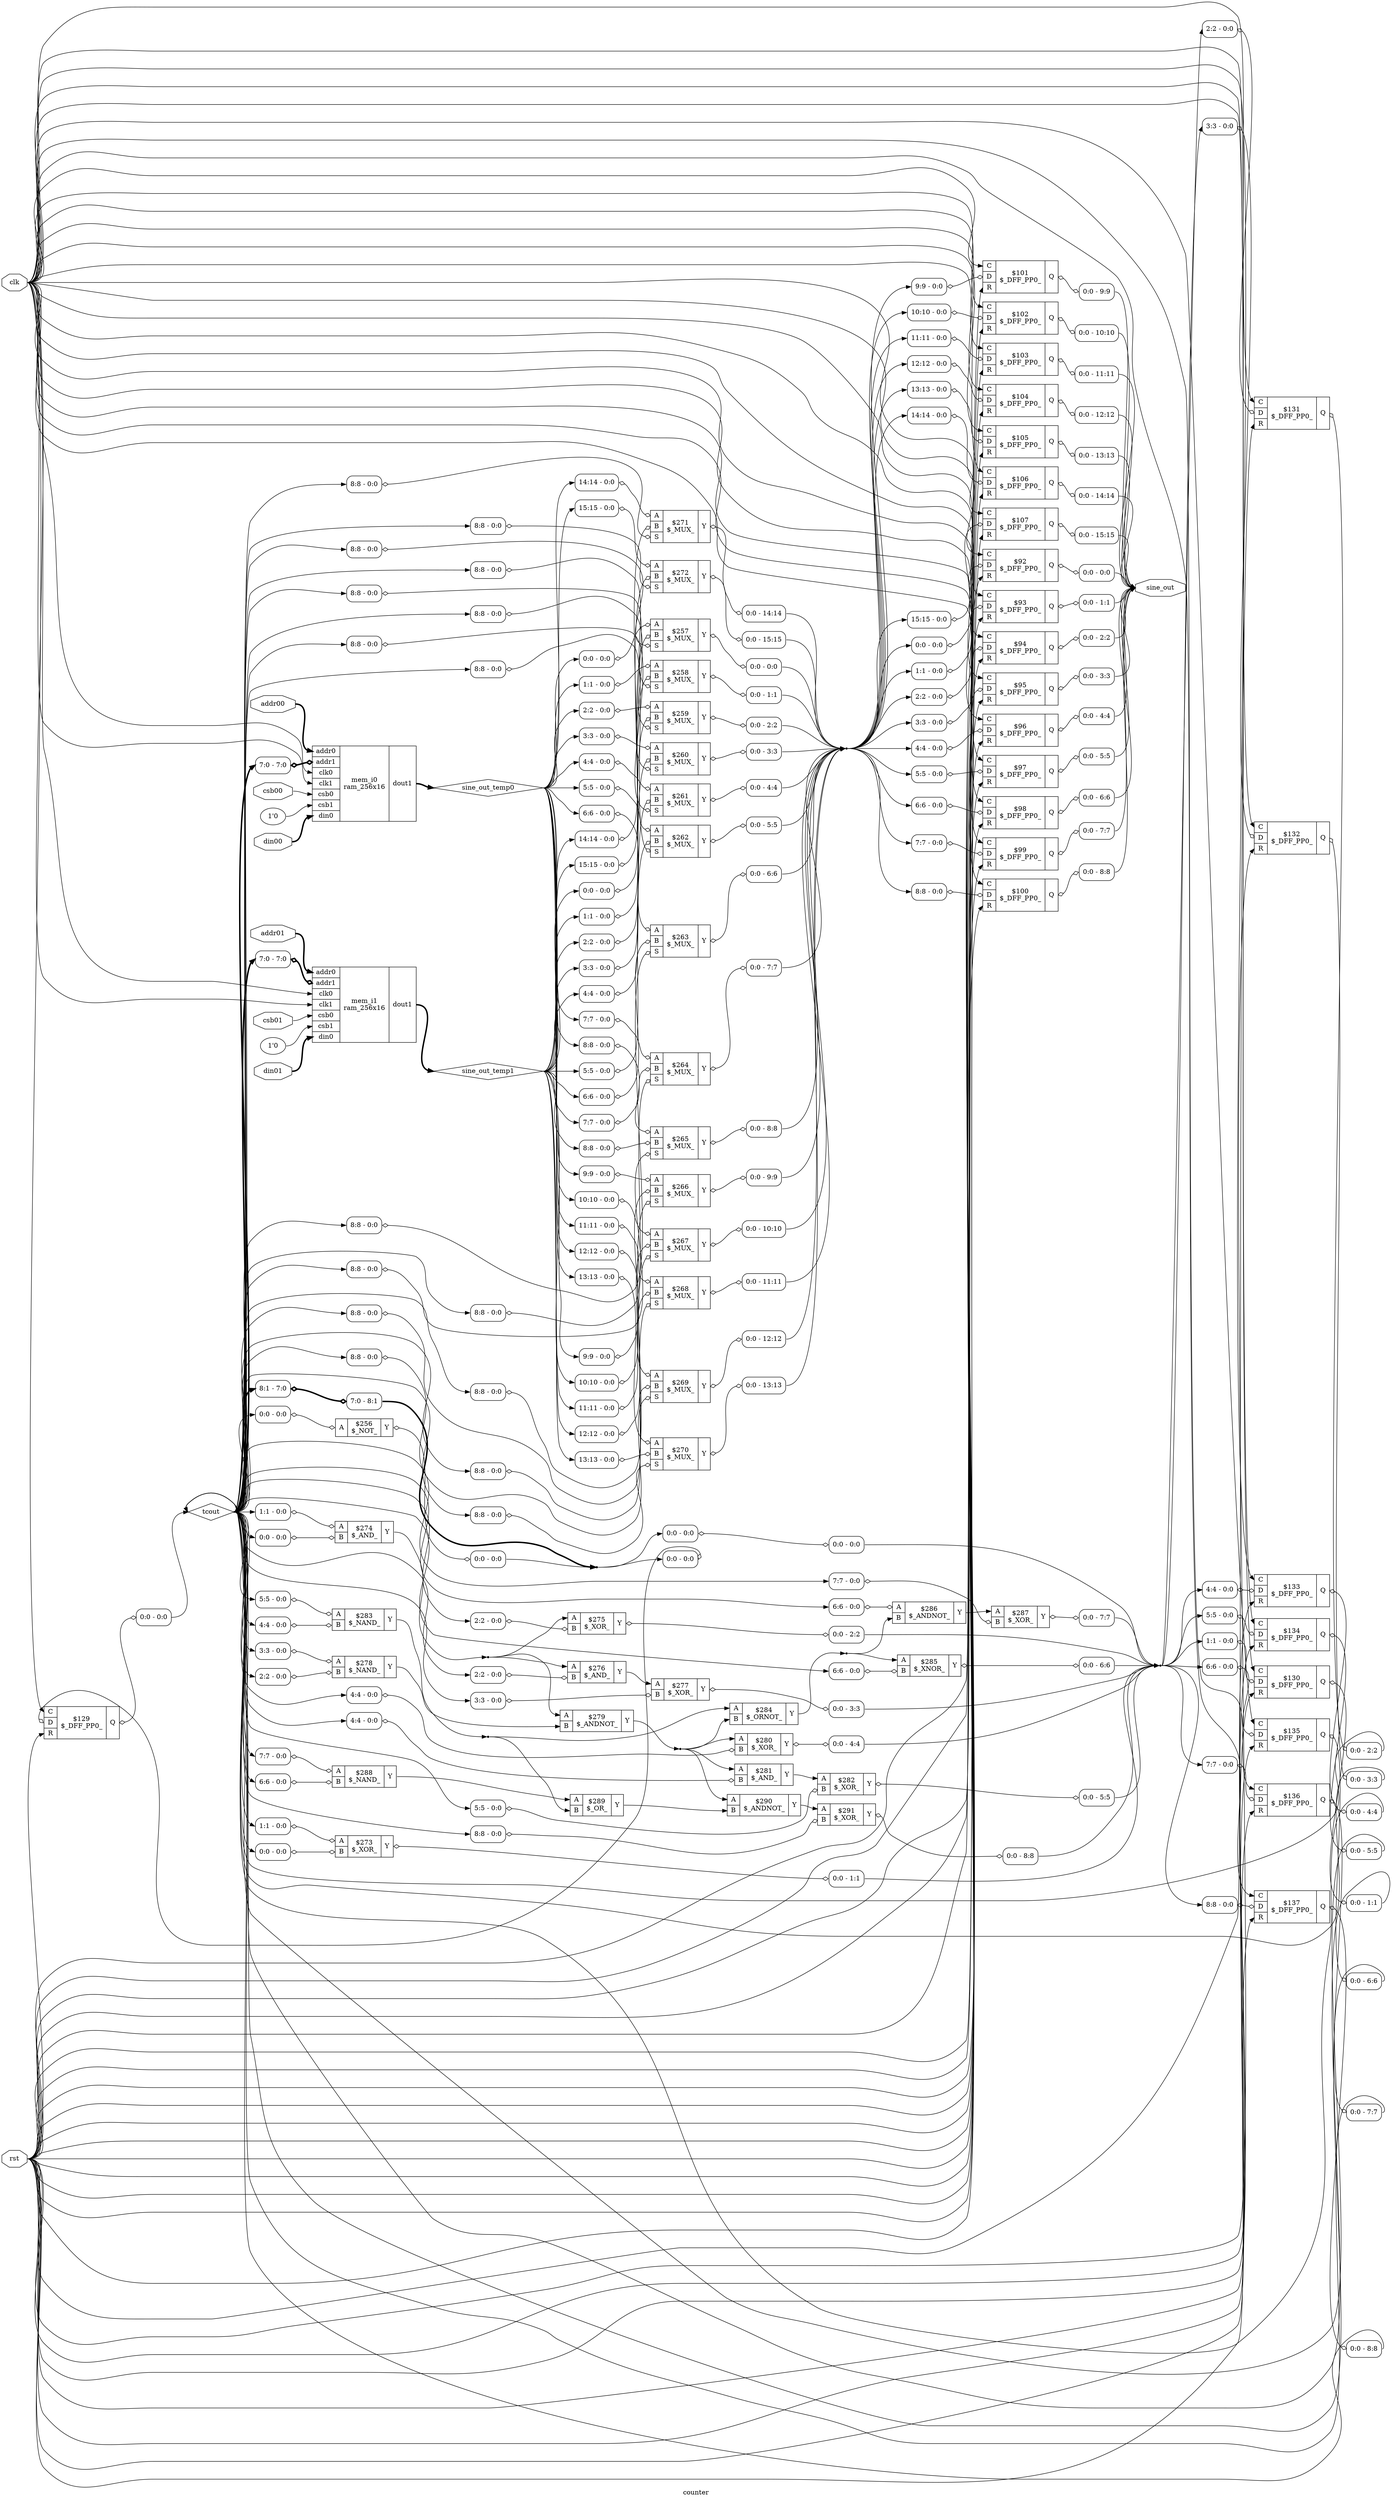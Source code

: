 digraph "counter" {
label="counter";
rankdir="LR";
remincross=true;
n15 [ shape=octagon, label="addr00", color="black", fontcolor="black"];
n16 [ shape=octagon, label="addr01", color="black", fontcolor="black"];
n17 [ shape=octagon, label="clk", color="black", fontcolor="black"];
n18 [ shape=octagon, label="csb00", color="black", fontcolor="black"];
n19 [ shape=octagon, label="csb01", color="black", fontcolor="black"];
n20 [ shape=octagon, label="din00", color="black", fontcolor="black"];
n21 [ shape=octagon, label="din01", color="black", fontcolor="black"];
n22 [ shape=octagon, label="rst", color="black", fontcolor="black"];
n23 [ shape=octagon, label="sine_out", color="black", fontcolor="black"];
n24 [ shape=diamond, label="sine_out_temp0", color="black", fontcolor="black"];
n25 [ shape=diamond, label="sine_out_temp1", color="black", fontcolor="black"];
n26 [ shape=diamond, label="tcout", color="black", fontcolor="black"];
c29 [ shape=record, label="{{<p27> A}|$256\n$_NOT_|{<p28> Y}}",  ];
x0 [ shape=record, style=rounded, label="<s0> 0:0 - 0:0 ", color="black", fontcolor="black" ];
x0:e -> c29:p27:w [arrowhead=odiamond, arrowtail=odiamond, dir=both, color="black", fontcolor="black", label=""];
x1 [ shape=record, style=rounded, label="<s0> 0:0 - 0:0 ", color="black", fontcolor="black" ];
c29:p28:e -> x1:w [arrowhead=odiamond, arrowtail=odiamond, dir=both, color="black", fontcolor="black", label=""];
c32 [ shape=record, label="{{<p27> A|<p30> B|<p31> S}|$257\n$_MUX_|{<p28> Y}}",  ];
x2 [ shape=record, style=rounded, label="<s0> 0:0 - 0:0 ", color="black", fontcolor="black" ];
x2:e -> c32:p27:w [arrowhead=odiamond, arrowtail=odiamond, dir=both, color="black", fontcolor="black", label=""];
x3 [ shape=record, style=rounded, label="<s0> 0:0 - 0:0 ", color="black", fontcolor="black" ];
x3:e -> c32:p30:w [arrowhead=odiamond, arrowtail=odiamond, dir=both, color="black", fontcolor="black", label=""];
x4 [ shape=record, style=rounded, label="<s0> 8:8 - 0:0 ", color="black", fontcolor="black" ];
x4:e -> c32:p31:w [arrowhead=odiamond, arrowtail=odiamond, dir=both, color="black", fontcolor="black", label=""];
x5 [ shape=record, style=rounded, label="<s0> 0:0 - 0:0 ", color="black", fontcolor="black" ];
c32:p28:e -> x5:w [arrowhead=odiamond, arrowtail=odiamond, dir=both, color="black", fontcolor="black", label=""];
c33 [ shape=record, label="{{<p27> A|<p30> B|<p31> S}|$258\n$_MUX_|{<p28> Y}}",  ];
x6 [ shape=record, style=rounded, label="<s0> 1:1 - 0:0 ", color="black", fontcolor="black" ];
x6:e -> c33:p27:w [arrowhead=odiamond, arrowtail=odiamond, dir=both, color="black", fontcolor="black", label=""];
x7 [ shape=record, style=rounded, label="<s0> 1:1 - 0:0 ", color="black", fontcolor="black" ];
x7:e -> c33:p30:w [arrowhead=odiamond, arrowtail=odiamond, dir=both, color="black", fontcolor="black", label=""];
x8 [ shape=record, style=rounded, label="<s0> 8:8 - 0:0 ", color="black", fontcolor="black" ];
x8:e -> c33:p31:w [arrowhead=odiamond, arrowtail=odiamond, dir=both, color="black", fontcolor="black", label=""];
x9 [ shape=record, style=rounded, label="<s0> 0:0 - 1:1 ", color="black", fontcolor="black" ];
c33:p28:e -> x9:w [arrowhead=odiamond, arrowtail=odiamond, dir=both, color="black", fontcolor="black", label=""];
c34 [ shape=record, label="{{<p27> A|<p30> B|<p31> S}|$259\n$_MUX_|{<p28> Y}}",  ];
x10 [ shape=record, style=rounded, label="<s0> 2:2 - 0:0 ", color="black", fontcolor="black" ];
x10:e -> c34:p27:w [arrowhead=odiamond, arrowtail=odiamond, dir=both, color="black", fontcolor="black", label=""];
x11 [ shape=record, style=rounded, label="<s0> 2:2 - 0:0 ", color="black", fontcolor="black" ];
x11:e -> c34:p30:w [arrowhead=odiamond, arrowtail=odiamond, dir=both, color="black", fontcolor="black", label=""];
x12 [ shape=record, style=rounded, label="<s0> 8:8 - 0:0 ", color="black", fontcolor="black" ];
x12:e -> c34:p31:w [arrowhead=odiamond, arrowtail=odiamond, dir=both, color="black", fontcolor="black", label=""];
x13 [ shape=record, style=rounded, label="<s0> 0:0 - 2:2 ", color="black", fontcolor="black" ];
c34:p28:e -> x13:w [arrowhead=odiamond, arrowtail=odiamond, dir=both, color="black", fontcolor="black", label=""];
c35 [ shape=record, label="{{<p27> A|<p30> B|<p31> S}|$260\n$_MUX_|{<p28> Y}}",  ];
x14 [ shape=record, style=rounded, label="<s0> 3:3 - 0:0 ", color="black", fontcolor="black" ];
x14:e -> c35:p27:w [arrowhead=odiamond, arrowtail=odiamond, dir=both, color="black", fontcolor="black", label=""];
x15 [ shape=record, style=rounded, label="<s0> 3:3 - 0:0 ", color="black", fontcolor="black" ];
x15:e -> c35:p30:w [arrowhead=odiamond, arrowtail=odiamond, dir=both, color="black", fontcolor="black", label=""];
x16 [ shape=record, style=rounded, label="<s0> 8:8 - 0:0 ", color="black", fontcolor="black" ];
x16:e -> c35:p31:w [arrowhead=odiamond, arrowtail=odiamond, dir=both, color="black", fontcolor="black", label=""];
x17 [ shape=record, style=rounded, label="<s0> 0:0 - 3:3 ", color="black", fontcolor="black" ];
c35:p28:e -> x17:w [arrowhead=odiamond, arrowtail=odiamond, dir=both, color="black", fontcolor="black", label=""];
c36 [ shape=record, label="{{<p27> A|<p30> B|<p31> S}|$261\n$_MUX_|{<p28> Y}}",  ];
x18 [ shape=record, style=rounded, label="<s0> 4:4 - 0:0 ", color="black", fontcolor="black" ];
x18:e -> c36:p27:w [arrowhead=odiamond, arrowtail=odiamond, dir=both, color="black", fontcolor="black", label=""];
x19 [ shape=record, style=rounded, label="<s0> 4:4 - 0:0 ", color="black", fontcolor="black" ];
x19:e -> c36:p30:w [arrowhead=odiamond, arrowtail=odiamond, dir=both, color="black", fontcolor="black", label=""];
x20 [ shape=record, style=rounded, label="<s0> 8:8 - 0:0 ", color="black", fontcolor="black" ];
x20:e -> c36:p31:w [arrowhead=odiamond, arrowtail=odiamond, dir=both, color="black", fontcolor="black", label=""];
x21 [ shape=record, style=rounded, label="<s0> 0:0 - 4:4 ", color="black", fontcolor="black" ];
c36:p28:e -> x21:w [arrowhead=odiamond, arrowtail=odiamond, dir=both, color="black", fontcolor="black", label=""];
c37 [ shape=record, label="{{<p27> A|<p30> B|<p31> S}|$262\n$_MUX_|{<p28> Y}}",  ];
x22 [ shape=record, style=rounded, label="<s0> 5:5 - 0:0 ", color="black", fontcolor="black" ];
x22:e -> c37:p27:w [arrowhead=odiamond, arrowtail=odiamond, dir=both, color="black", fontcolor="black", label=""];
x23 [ shape=record, style=rounded, label="<s0> 5:5 - 0:0 ", color="black", fontcolor="black" ];
x23:e -> c37:p30:w [arrowhead=odiamond, arrowtail=odiamond, dir=both, color="black", fontcolor="black", label=""];
x24 [ shape=record, style=rounded, label="<s0> 8:8 - 0:0 ", color="black", fontcolor="black" ];
x24:e -> c37:p31:w [arrowhead=odiamond, arrowtail=odiamond, dir=both, color="black", fontcolor="black", label=""];
x25 [ shape=record, style=rounded, label="<s0> 0:0 - 5:5 ", color="black", fontcolor="black" ];
c37:p28:e -> x25:w [arrowhead=odiamond, arrowtail=odiamond, dir=both, color="black", fontcolor="black", label=""];
c38 [ shape=record, label="{{<p27> A|<p30> B|<p31> S}|$263\n$_MUX_|{<p28> Y}}",  ];
x26 [ shape=record, style=rounded, label="<s0> 6:6 - 0:0 ", color="black", fontcolor="black" ];
x26:e -> c38:p27:w [arrowhead=odiamond, arrowtail=odiamond, dir=both, color="black", fontcolor="black", label=""];
x27 [ shape=record, style=rounded, label="<s0> 6:6 - 0:0 ", color="black", fontcolor="black" ];
x27:e -> c38:p30:w [arrowhead=odiamond, arrowtail=odiamond, dir=both, color="black", fontcolor="black", label=""];
x28 [ shape=record, style=rounded, label="<s0> 8:8 - 0:0 ", color="black", fontcolor="black" ];
x28:e -> c38:p31:w [arrowhead=odiamond, arrowtail=odiamond, dir=both, color="black", fontcolor="black", label=""];
x29 [ shape=record, style=rounded, label="<s0> 0:0 - 6:6 ", color="black", fontcolor="black" ];
c38:p28:e -> x29:w [arrowhead=odiamond, arrowtail=odiamond, dir=both, color="black", fontcolor="black", label=""];
c39 [ shape=record, label="{{<p27> A|<p30> B|<p31> S}|$264\n$_MUX_|{<p28> Y}}",  ];
x30 [ shape=record, style=rounded, label="<s0> 7:7 - 0:0 ", color="black", fontcolor="black" ];
x30:e -> c39:p27:w [arrowhead=odiamond, arrowtail=odiamond, dir=both, color="black", fontcolor="black", label=""];
x31 [ shape=record, style=rounded, label="<s0> 7:7 - 0:0 ", color="black", fontcolor="black" ];
x31:e -> c39:p30:w [arrowhead=odiamond, arrowtail=odiamond, dir=both, color="black", fontcolor="black", label=""];
x32 [ shape=record, style=rounded, label="<s0> 8:8 - 0:0 ", color="black", fontcolor="black" ];
x32:e -> c39:p31:w [arrowhead=odiamond, arrowtail=odiamond, dir=both, color="black", fontcolor="black", label=""];
x33 [ shape=record, style=rounded, label="<s0> 0:0 - 7:7 ", color="black", fontcolor="black" ];
c39:p28:e -> x33:w [arrowhead=odiamond, arrowtail=odiamond, dir=both, color="black", fontcolor="black", label=""];
c40 [ shape=record, label="{{<p27> A|<p30> B|<p31> S}|$265\n$_MUX_|{<p28> Y}}",  ];
x34 [ shape=record, style=rounded, label="<s0> 8:8 - 0:0 ", color="black", fontcolor="black" ];
x34:e -> c40:p27:w [arrowhead=odiamond, arrowtail=odiamond, dir=both, color="black", fontcolor="black", label=""];
x35 [ shape=record, style=rounded, label="<s0> 8:8 - 0:0 ", color="black", fontcolor="black" ];
x35:e -> c40:p30:w [arrowhead=odiamond, arrowtail=odiamond, dir=both, color="black", fontcolor="black", label=""];
x36 [ shape=record, style=rounded, label="<s0> 8:8 - 0:0 ", color="black", fontcolor="black" ];
x36:e -> c40:p31:w [arrowhead=odiamond, arrowtail=odiamond, dir=both, color="black", fontcolor="black", label=""];
x37 [ shape=record, style=rounded, label="<s0> 0:0 - 8:8 ", color="black", fontcolor="black" ];
c40:p28:e -> x37:w [arrowhead=odiamond, arrowtail=odiamond, dir=both, color="black", fontcolor="black", label=""];
c41 [ shape=record, label="{{<p27> A|<p30> B|<p31> S}|$266\n$_MUX_|{<p28> Y}}",  ];
x38 [ shape=record, style=rounded, label="<s0> 9:9 - 0:0 ", color="black", fontcolor="black" ];
x38:e -> c41:p27:w [arrowhead=odiamond, arrowtail=odiamond, dir=both, color="black", fontcolor="black", label=""];
x39 [ shape=record, style=rounded, label="<s0> 9:9 - 0:0 ", color="black", fontcolor="black" ];
x39:e -> c41:p30:w [arrowhead=odiamond, arrowtail=odiamond, dir=both, color="black", fontcolor="black", label=""];
x40 [ shape=record, style=rounded, label="<s0> 8:8 - 0:0 ", color="black", fontcolor="black" ];
x40:e -> c41:p31:w [arrowhead=odiamond, arrowtail=odiamond, dir=both, color="black", fontcolor="black", label=""];
x41 [ shape=record, style=rounded, label="<s0> 0:0 - 9:9 ", color="black", fontcolor="black" ];
c41:p28:e -> x41:w [arrowhead=odiamond, arrowtail=odiamond, dir=both, color="black", fontcolor="black", label=""];
c42 [ shape=record, label="{{<p27> A|<p30> B|<p31> S}|$267\n$_MUX_|{<p28> Y}}",  ];
x42 [ shape=record, style=rounded, label="<s0> 10:10 - 0:0 ", color="black", fontcolor="black" ];
x42:e -> c42:p27:w [arrowhead=odiamond, arrowtail=odiamond, dir=both, color="black", fontcolor="black", label=""];
x43 [ shape=record, style=rounded, label="<s0> 10:10 - 0:0 ", color="black", fontcolor="black" ];
x43:e -> c42:p30:w [arrowhead=odiamond, arrowtail=odiamond, dir=both, color="black", fontcolor="black", label=""];
x44 [ shape=record, style=rounded, label="<s0> 8:8 - 0:0 ", color="black", fontcolor="black" ];
x44:e -> c42:p31:w [arrowhead=odiamond, arrowtail=odiamond, dir=both, color="black", fontcolor="black", label=""];
x45 [ shape=record, style=rounded, label="<s0> 0:0 - 10:10 ", color="black", fontcolor="black" ];
c42:p28:e -> x45:w [arrowhead=odiamond, arrowtail=odiamond, dir=both, color="black", fontcolor="black", label=""];
c43 [ shape=record, label="{{<p27> A|<p30> B|<p31> S}|$268\n$_MUX_|{<p28> Y}}",  ];
x46 [ shape=record, style=rounded, label="<s0> 11:11 - 0:0 ", color="black", fontcolor="black" ];
x46:e -> c43:p27:w [arrowhead=odiamond, arrowtail=odiamond, dir=both, color="black", fontcolor="black", label=""];
x47 [ shape=record, style=rounded, label="<s0> 11:11 - 0:0 ", color="black", fontcolor="black" ];
x47:e -> c43:p30:w [arrowhead=odiamond, arrowtail=odiamond, dir=both, color="black", fontcolor="black", label=""];
x48 [ shape=record, style=rounded, label="<s0> 8:8 - 0:0 ", color="black", fontcolor="black" ];
x48:e -> c43:p31:w [arrowhead=odiamond, arrowtail=odiamond, dir=both, color="black", fontcolor="black", label=""];
x49 [ shape=record, style=rounded, label="<s0> 0:0 - 11:11 ", color="black", fontcolor="black" ];
c43:p28:e -> x49:w [arrowhead=odiamond, arrowtail=odiamond, dir=both, color="black", fontcolor="black", label=""];
c44 [ shape=record, label="{{<p27> A|<p30> B|<p31> S}|$269\n$_MUX_|{<p28> Y}}",  ];
x50 [ shape=record, style=rounded, label="<s0> 12:12 - 0:0 ", color="black", fontcolor="black" ];
x50:e -> c44:p27:w [arrowhead=odiamond, arrowtail=odiamond, dir=both, color="black", fontcolor="black", label=""];
x51 [ shape=record, style=rounded, label="<s0> 12:12 - 0:0 ", color="black", fontcolor="black" ];
x51:e -> c44:p30:w [arrowhead=odiamond, arrowtail=odiamond, dir=both, color="black", fontcolor="black", label=""];
x52 [ shape=record, style=rounded, label="<s0> 8:8 - 0:0 ", color="black", fontcolor="black" ];
x52:e -> c44:p31:w [arrowhead=odiamond, arrowtail=odiamond, dir=both, color="black", fontcolor="black", label=""];
x53 [ shape=record, style=rounded, label="<s0> 0:0 - 12:12 ", color="black", fontcolor="black" ];
c44:p28:e -> x53:w [arrowhead=odiamond, arrowtail=odiamond, dir=both, color="black", fontcolor="black", label=""];
c45 [ shape=record, label="{{<p27> A|<p30> B|<p31> S}|$270\n$_MUX_|{<p28> Y}}",  ];
x54 [ shape=record, style=rounded, label="<s0> 13:13 - 0:0 ", color="black", fontcolor="black" ];
x54:e -> c45:p27:w [arrowhead=odiamond, arrowtail=odiamond, dir=both, color="black", fontcolor="black", label=""];
x55 [ shape=record, style=rounded, label="<s0> 13:13 - 0:0 ", color="black", fontcolor="black" ];
x55:e -> c45:p30:w [arrowhead=odiamond, arrowtail=odiamond, dir=both, color="black", fontcolor="black", label=""];
x56 [ shape=record, style=rounded, label="<s0> 8:8 - 0:0 ", color="black", fontcolor="black" ];
x56:e -> c45:p31:w [arrowhead=odiamond, arrowtail=odiamond, dir=both, color="black", fontcolor="black", label=""];
x57 [ shape=record, style=rounded, label="<s0> 0:0 - 13:13 ", color="black", fontcolor="black" ];
c45:p28:e -> x57:w [arrowhead=odiamond, arrowtail=odiamond, dir=both, color="black", fontcolor="black", label=""];
c46 [ shape=record, label="{{<p27> A|<p30> B|<p31> S}|$271\n$_MUX_|{<p28> Y}}",  ];
x58 [ shape=record, style=rounded, label="<s0> 14:14 - 0:0 ", color="black", fontcolor="black" ];
x58:e -> c46:p27:w [arrowhead=odiamond, arrowtail=odiamond, dir=both, color="black", fontcolor="black", label=""];
x59 [ shape=record, style=rounded, label="<s0> 14:14 - 0:0 ", color="black", fontcolor="black" ];
x59:e -> c46:p30:w [arrowhead=odiamond, arrowtail=odiamond, dir=both, color="black", fontcolor="black", label=""];
x60 [ shape=record, style=rounded, label="<s0> 8:8 - 0:0 ", color="black", fontcolor="black" ];
x60:e -> c46:p31:w [arrowhead=odiamond, arrowtail=odiamond, dir=both, color="black", fontcolor="black", label=""];
x61 [ shape=record, style=rounded, label="<s0> 0:0 - 14:14 ", color="black", fontcolor="black" ];
c46:p28:e -> x61:w [arrowhead=odiamond, arrowtail=odiamond, dir=both, color="black", fontcolor="black", label=""];
c47 [ shape=record, label="{{<p27> A|<p30> B|<p31> S}|$272\n$_MUX_|{<p28> Y}}",  ];
x62 [ shape=record, style=rounded, label="<s0> 15:15 - 0:0 ", color="black", fontcolor="black" ];
x62:e -> c47:p27:w [arrowhead=odiamond, arrowtail=odiamond, dir=both, color="black", fontcolor="black", label=""];
x63 [ shape=record, style=rounded, label="<s0> 15:15 - 0:0 ", color="black", fontcolor="black" ];
x63:e -> c47:p30:w [arrowhead=odiamond, arrowtail=odiamond, dir=both, color="black", fontcolor="black", label=""];
x64 [ shape=record, style=rounded, label="<s0> 8:8 - 0:0 ", color="black", fontcolor="black" ];
x64:e -> c47:p31:w [arrowhead=odiamond, arrowtail=odiamond, dir=both, color="black", fontcolor="black", label=""];
x65 [ shape=record, style=rounded, label="<s0> 0:0 - 15:15 ", color="black", fontcolor="black" ];
c47:p28:e -> x65:w [arrowhead=odiamond, arrowtail=odiamond, dir=both, color="black", fontcolor="black", label=""];
c48 [ shape=record, label="{{<p27> A|<p30> B}|$273\n$_XOR_|{<p28> Y}}",  ];
x66 [ shape=record, style=rounded, label="<s0> 1:1 - 0:0 ", color="black", fontcolor="black" ];
x66:e -> c48:p27:w [arrowhead=odiamond, arrowtail=odiamond, dir=both, color="black", fontcolor="black", label=""];
x67 [ shape=record, style=rounded, label="<s0> 0:0 - 0:0 ", color="black", fontcolor="black" ];
x67:e -> c48:p30:w [arrowhead=odiamond, arrowtail=odiamond, dir=both, color="black", fontcolor="black", label=""];
x68 [ shape=record, style=rounded, label="<s0> 0:0 - 1:1 ", color="black", fontcolor="black" ];
c48:p28:e -> x68:w [arrowhead=odiamond, arrowtail=odiamond, dir=both, color="black", fontcolor="black", label=""];
c49 [ shape=record, label="{{<p27> A|<p30> B}|$274\n$_AND_|{<p28> Y}}",  ];
x69 [ shape=record, style=rounded, label="<s0> 1:1 - 0:0 ", color="black", fontcolor="black" ];
x69:e -> c49:p27:w [arrowhead=odiamond, arrowtail=odiamond, dir=both, color="black", fontcolor="black", label=""];
x70 [ shape=record, style=rounded, label="<s0> 0:0 - 0:0 ", color="black", fontcolor="black" ];
x70:e -> c49:p30:w [arrowhead=odiamond, arrowtail=odiamond, dir=both, color="black", fontcolor="black", label=""];
c50 [ shape=record, label="{{<p27> A|<p30> B}|$275\n$_XOR_|{<p28> Y}}",  ];
x71 [ shape=record, style=rounded, label="<s0> 2:2 - 0:0 ", color="black", fontcolor="black" ];
x71:e -> c50:p30:w [arrowhead=odiamond, arrowtail=odiamond, dir=both, color="black", fontcolor="black", label=""];
x72 [ shape=record, style=rounded, label="<s0> 0:0 - 2:2 ", color="black", fontcolor="black" ];
c50:p28:e -> x72:w [arrowhead=odiamond, arrowtail=odiamond, dir=both, color="black", fontcolor="black", label=""];
c51 [ shape=record, label="{{<p27> A|<p30> B}|$276\n$_AND_|{<p28> Y}}",  ];
x73 [ shape=record, style=rounded, label="<s0> 2:2 - 0:0 ", color="black", fontcolor="black" ];
x73:e -> c51:p30:w [arrowhead=odiamond, arrowtail=odiamond, dir=both, color="black", fontcolor="black", label=""];
c52 [ shape=record, label="{{<p27> A|<p30> B}|$277\n$_XOR_|{<p28> Y}}",  ];
x74 [ shape=record, style=rounded, label="<s0> 3:3 - 0:0 ", color="black", fontcolor="black" ];
x74:e -> c52:p30:w [arrowhead=odiamond, arrowtail=odiamond, dir=both, color="black", fontcolor="black", label=""];
x75 [ shape=record, style=rounded, label="<s0> 0:0 - 3:3 ", color="black", fontcolor="black" ];
c52:p28:e -> x75:w [arrowhead=odiamond, arrowtail=odiamond, dir=both, color="black", fontcolor="black", label=""];
c53 [ shape=record, label="{{<p27> A|<p30> B}|$278\n$_NAND_|{<p28> Y}}",  ];
x76 [ shape=record, style=rounded, label="<s0> 3:3 - 0:0 ", color="black", fontcolor="black" ];
x76:e -> c53:p27:w [arrowhead=odiamond, arrowtail=odiamond, dir=both, color="black", fontcolor="black", label=""];
x77 [ shape=record, style=rounded, label="<s0> 2:2 - 0:0 ", color="black", fontcolor="black" ];
x77:e -> c53:p30:w [arrowhead=odiamond, arrowtail=odiamond, dir=both, color="black", fontcolor="black", label=""];
c54 [ shape=record, label="{{<p27> A|<p30> B}|$279\n$_ANDNOT_|{<p28> Y}}",  ];
c55 [ shape=record, label="{{<p27> A|<p30> B}|$280\n$_XOR_|{<p28> Y}}",  ];
x78 [ shape=record, style=rounded, label="<s0> 4:4 - 0:0 ", color="black", fontcolor="black" ];
x78:e -> c55:p30:w [arrowhead=odiamond, arrowtail=odiamond, dir=both, color="black", fontcolor="black", label=""];
x79 [ shape=record, style=rounded, label="<s0> 0:0 - 4:4 ", color="black", fontcolor="black" ];
c55:p28:e -> x79:w [arrowhead=odiamond, arrowtail=odiamond, dir=both, color="black", fontcolor="black", label=""];
c56 [ shape=record, label="{{<p27> A|<p30> B}|$281\n$_AND_|{<p28> Y}}",  ];
x80 [ shape=record, style=rounded, label="<s0> 4:4 - 0:0 ", color="black", fontcolor="black" ];
x80:e -> c56:p30:w [arrowhead=odiamond, arrowtail=odiamond, dir=both, color="black", fontcolor="black", label=""];
c57 [ shape=record, label="{{<p27> A|<p30> B}|$282\n$_XOR_|{<p28> Y}}",  ];
x81 [ shape=record, style=rounded, label="<s0> 5:5 - 0:0 ", color="black", fontcolor="black" ];
x81:e -> c57:p30:w [arrowhead=odiamond, arrowtail=odiamond, dir=both, color="black", fontcolor="black", label=""];
x82 [ shape=record, style=rounded, label="<s0> 0:0 - 5:5 ", color="black", fontcolor="black" ];
c57:p28:e -> x82:w [arrowhead=odiamond, arrowtail=odiamond, dir=both, color="black", fontcolor="black", label=""];
c58 [ shape=record, label="{{<p27> A|<p30> B}|$283\n$_NAND_|{<p28> Y}}",  ];
x83 [ shape=record, style=rounded, label="<s0> 5:5 - 0:0 ", color="black", fontcolor="black" ];
x83:e -> c58:p27:w [arrowhead=odiamond, arrowtail=odiamond, dir=both, color="black", fontcolor="black", label=""];
x84 [ shape=record, style=rounded, label="<s0> 4:4 - 0:0 ", color="black", fontcolor="black" ];
x84:e -> c58:p30:w [arrowhead=odiamond, arrowtail=odiamond, dir=both, color="black", fontcolor="black", label=""];
c59 [ shape=record, label="{{<p27> A|<p30> B}|$284\n$_ORNOT_|{<p28> Y}}",  ];
c60 [ shape=record, label="{{<p27> A|<p30> B}|$285\n$_XNOR_|{<p28> Y}}",  ];
x85 [ shape=record, style=rounded, label="<s0> 6:6 - 0:0 ", color="black", fontcolor="black" ];
x85:e -> c60:p30:w [arrowhead=odiamond, arrowtail=odiamond, dir=both, color="black", fontcolor="black", label=""];
x86 [ shape=record, style=rounded, label="<s0> 0:0 - 6:6 ", color="black", fontcolor="black" ];
c60:p28:e -> x86:w [arrowhead=odiamond, arrowtail=odiamond, dir=both, color="black", fontcolor="black", label=""];
c61 [ shape=record, label="{{<p27> A|<p30> B}|$286\n$_ANDNOT_|{<p28> Y}}",  ];
x87 [ shape=record, style=rounded, label="<s0> 6:6 - 0:0 ", color="black", fontcolor="black" ];
x87:e -> c61:p27:w [arrowhead=odiamond, arrowtail=odiamond, dir=both, color="black", fontcolor="black", label=""];
c62 [ shape=record, label="{{<p27> A|<p30> B}|$287\n$_XOR_|{<p28> Y}}",  ];
x88 [ shape=record, style=rounded, label="<s0> 7:7 - 0:0 ", color="black", fontcolor="black" ];
x88:e -> c62:p30:w [arrowhead=odiamond, arrowtail=odiamond, dir=both, color="black", fontcolor="black", label=""];
x89 [ shape=record, style=rounded, label="<s0> 0:0 - 7:7 ", color="black", fontcolor="black" ];
c62:p28:e -> x89:w [arrowhead=odiamond, arrowtail=odiamond, dir=both, color="black", fontcolor="black", label=""];
c63 [ shape=record, label="{{<p27> A|<p30> B}|$288\n$_NAND_|{<p28> Y}}",  ];
x90 [ shape=record, style=rounded, label="<s0> 7:7 - 0:0 ", color="black", fontcolor="black" ];
x90:e -> c63:p27:w [arrowhead=odiamond, arrowtail=odiamond, dir=both, color="black", fontcolor="black", label=""];
x91 [ shape=record, style=rounded, label="<s0> 6:6 - 0:0 ", color="black", fontcolor="black" ];
x91:e -> c63:p30:w [arrowhead=odiamond, arrowtail=odiamond, dir=both, color="black", fontcolor="black", label=""];
c64 [ shape=record, label="{{<p27> A|<p30> B}|$289\n$_OR_|{<p28> Y}}",  ];
c65 [ shape=record, label="{{<p27> A|<p30> B}|$290\n$_ANDNOT_|{<p28> Y}}",  ];
c66 [ shape=record, label="{{<p27> A|<p30> B}|$291\n$_XOR_|{<p28> Y}}",  ];
x92 [ shape=record, style=rounded, label="<s0> 8:8 - 0:0 ", color="black", fontcolor="black" ];
x92:e -> c66:p30:w [arrowhead=odiamond, arrowtail=odiamond, dir=both, color="black", fontcolor="black", label=""];
x93 [ shape=record, style=rounded, label="<s0> 0:0 - 8:8 ", color="black", fontcolor="black" ];
c66:p28:e -> x93:w [arrowhead=odiamond, arrowtail=odiamond, dir=both, color="black", fontcolor="black", label=""];
c71 [ shape=record, label="{{<p67> C|<p68> D|<p69> R}|$100\n$_DFF_PP0_|{<p70> Q}}",  ];
x94 [ shape=record, style=rounded, label="<s0> 8:8 - 0:0 ", color="black", fontcolor="black" ];
x94:e -> c71:p68:w [arrowhead=odiamond, arrowtail=odiamond, dir=both, color="black", fontcolor="black", label=""];
x95 [ shape=record, style=rounded, label="<s0> 0:0 - 8:8 ", color="black", fontcolor="black" ];
c71:p70:e -> x95:w [arrowhead=odiamond, arrowtail=odiamond, dir=both, color="black", fontcolor="black", label=""];
c72 [ shape=record, label="{{<p67> C|<p68> D|<p69> R}|$101\n$_DFF_PP0_|{<p70> Q}}",  ];
x96 [ shape=record, style=rounded, label="<s0> 9:9 - 0:0 ", color="black", fontcolor="black" ];
x96:e -> c72:p68:w [arrowhead=odiamond, arrowtail=odiamond, dir=both, color="black", fontcolor="black", label=""];
x97 [ shape=record, style=rounded, label="<s0> 0:0 - 9:9 ", color="black", fontcolor="black" ];
c72:p70:e -> x97:w [arrowhead=odiamond, arrowtail=odiamond, dir=both, color="black", fontcolor="black", label=""];
c73 [ shape=record, label="{{<p67> C|<p68> D|<p69> R}|$102\n$_DFF_PP0_|{<p70> Q}}",  ];
x98 [ shape=record, style=rounded, label="<s0> 10:10 - 0:0 ", color="black", fontcolor="black" ];
x98:e -> c73:p68:w [arrowhead=odiamond, arrowtail=odiamond, dir=both, color="black", fontcolor="black", label=""];
x99 [ shape=record, style=rounded, label="<s0> 0:0 - 10:10 ", color="black", fontcolor="black" ];
c73:p70:e -> x99:w [arrowhead=odiamond, arrowtail=odiamond, dir=both, color="black", fontcolor="black", label=""];
c74 [ shape=record, label="{{<p67> C|<p68> D|<p69> R}|$103\n$_DFF_PP0_|{<p70> Q}}",  ];
x100 [ shape=record, style=rounded, label="<s0> 11:11 - 0:0 ", color="black", fontcolor="black" ];
x100:e -> c74:p68:w [arrowhead=odiamond, arrowtail=odiamond, dir=both, color="black", fontcolor="black", label=""];
x101 [ shape=record, style=rounded, label="<s0> 0:0 - 11:11 ", color="black", fontcolor="black" ];
c74:p70:e -> x101:w [arrowhead=odiamond, arrowtail=odiamond, dir=both, color="black", fontcolor="black", label=""];
c75 [ shape=record, label="{{<p67> C|<p68> D|<p69> R}|$104\n$_DFF_PP0_|{<p70> Q}}",  ];
x102 [ shape=record, style=rounded, label="<s0> 12:12 - 0:0 ", color="black", fontcolor="black" ];
x102:e -> c75:p68:w [arrowhead=odiamond, arrowtail=odiamond, dir=both, color="black", fontcolor="black", label=""];
x103 [ shape=record, style=rounded, label="<s0> 0:0 - 12:12 ", color="black", fontcolor="black" ];
c75:p70:e -> x103:w [arrowhead=odiamond, arrowtail=odiamond, dir=both, color="black", fontcolor="black", label=""];
c76 [ shape=record, label="{{<p67> C|<p68> D|<p69> R}|$105\n$_DFF_PP0_|{<p70> Q}}",  ];
x104 [ shape=record, style=rounded, label="<s0> 13:13 - 0:0 ", color="black", fontcolor="black" ];
x104:e -> c76:p68:w [arrowhead=odiamond, arrowtail=odiamond, dir=both, color="black", fontcolor="black", label=""];
x105 [ shape=record, style=rounded, label="<s0> 0:0 - 13:13 ", color="black", fontcolor="black" ];
c76:p70:e -> x105:w [arrowhead=odiamond, arrowtail=odiamond, dir=both, color="black", fontcolor="black", label=""];
c77 [ shape=record, label="{{<p67> C|<p68> D|<p69> R}|$106\n$_DFF_PP0_|{<p70> Q}}",  ];
x106 [ shape=record, style=rounded, label="<s0> 14:14 - 0:0 ", color="black", fontcolor="black" ];
x106:e -> c77:p68:w [arrowhead=odiamond, arrowtail=odiamond, dir=both, color="black", fontcolor="black", label=""];
x107 [ shape=record, style=rounded, label="<s0> 0:0 - 14:14 ", color="black", fontcolor="black" ];
c77:p70:e -> x107:w [arrowhead=odiamond, arrowtail=odiamond, dir=both, color="black", fontcolor="black", label=""];
c78 [ shape=record, label="{{<p67> C|<p68> D|<p69> R}|$107\n$_DFF_PP0_|{<p70> Q}}",  ];
x108 [ shape=record, style=rounded, label="<s0> 15:15 - 0:0 ", color="black", fontcolor="black" ];
x108:e -> c78:p68:w [arrowhead=odiamond, arrowtail=odiamond, dir=both, color="black", fontcolor="black", label=""];
x109 [ shape=record, style=rounded, label="<s0> 0:0 - 15:15 ", color="black", fontcolor="black" ];
c78:p70:e -> x109:w [arrowhead=odiamond, arrowtail=odiamond, dir=both, color="black", fontcolor="black", label=""];
c79 [ shape=record, label="{{<p67> C|<p68> D|<p69> R}|$129\n$_DFF_PP0_|{<p70> Q}}",  ];
x110 [ shape=record, style=rounded, label="<s0> 0:0 - 0:0 ", color="black", fontcolor="black" ];
x110:e -> c79:p68:w [arrowhead=odiamond, arrowtail=odiamond, dir=both, color="black", fontcolor="black", label=""];
x111 [ shape=record, style=rounded, label="<s0> 0:0 - 0:0 ", color="black", fontcolor="black" ];
c79:p70:e -> x111:w [arrowhead=odiamond, arrowtail=odiamond, dir=both, color="black", fontcolor="black", label=""];
c80 [ shape=record, label="{{<p67> C|<p68> D|<p69> R}|$130\n$_DFF_PP0_|{<p70> Q}}",  ];
x112 [ shape=record, style=rounded, label="<s0> 1:1 - 0:0 ", color="black", fontcolor="black" ];
x112:e -> c80:p68:w [arrowhead=odiamond, arrowtail=odiamond, dir=both, color="black", fontcolor="black", label=""];
x113 [ shape=record, style=rounded, label="<s0> 0:0 - 1:1 ", color="black", fontcolor="black" ];
c80:p70:e -> x113:w [arrowhead=odiamond, arrowtail=odiamond, dir=both, color="black", fontcolor="black", label=""];
c81 [ shape=record, label="{{<p67> C|<p68> D|<p69> R}|$131\n$_DFF_PP0_|{<p70> Q}}",  ];
x114 [ shape=record, style=rounded, label="<s0> 2:2 - 0:0 ", color="black", fontcolor="black" ];
x114:e -> c81:p68:w [arrowhead=odiamond, arrowtail=odiamond, dir=both, color="black", fontcolor="black", label=""];
x115 [ shape=record, style=rounded, label="<s0> 0:0 - 2:2 ", color="black", fontcolor="black" ];
c81:p70:e -> x115:w [arrowhead=odiamond, arrowtail=odiamond, dir=both, color="black", fontcolor="black", label=""];
c82 [ shape=record, label="{{<p67> C|<p68> D|<p69> R}|$132\n$_DFF_PP0_|{<p70> Q}}",  ];
x116 [ shape=record, style=rounded, label="<s0> 3:3 - 0:0 ", color="black", fontcolor="black" ];
x116:e -> c82:p68:w [arrowhead=odiamond, arrowtail=odiamond, dir=both, color="black", fontcolor="black", label=""];
x117 [ shape=record, style=rounded, label="<s0> 0:0 - 3:3 ", color="black", fontcolor="black" ];
c82:p70:e -> x117:w [arrowhead=odiamond, arrowtail=odiamond, dir=both, color="black", fontcolor="black", label=""];
c83 [ shape=record, label="{{<p67> C|<p68> D|<p69> R}|$133\n$_DFF_PP0_|{<p70> Q}}",  ];
x118 [ shape=record, style=rounded, label="<s0> 4:4 - 0:0 ", color="black", fontcolor="black" ];
x118:e -> c83:p68:w [arrowhead=odiamond, arrowtail=odiamond, dir=both, color="black", fontcolor="black", label=""];
x119 [ shape=record, style=rounded, label="<s0> 0:0 - 4:4 ", color="black", fontcolor="black" ];
c83:p70:e -> x119:w [arrowhead=odiamond, arrowtail=odiamond, dir=both, color="black", fontcolor="black", label=""];
c84 [ shape=record, label="{{<p67> C|<p68> D|<p69> R}|$134\n$_DFF_PP0_|{<p70> Q}}",  ];
x120 [ shape=record, style=rounded, label="<s0> 5:5 - 0:0 ", color="black", fontcolor="black" ];
x120:e -> c84:p68:w [arrowhead=odiamond, arrowtail=odiamond, dir=both, color="black", fontcolor="black", label=""];
x121 [ shape=record, style=rounded, label="<s0> 0:0 - 5:5 ", color="black", fontcolor="black" ];
c84:p70:e -> x121:w [arrowhead=odiamond, arrowtail=odiamond, dir=both, color="black", fontcolor="black", label=""];
c85 [ shape=record, label="{{<p67> C|<p68> D|<p69> R}|$135\n$_DFF_PP0_|{<p70> Q}}",  ];
x122 [ shape=record, style=rounded, label="<s0> 6:6 - 0:0 ", color="black", fontcolor="black" ];
x122:e -> c85:p68:w [arrowhead=odiamond, arrowtail=odiamond, dir=both, color="black", fontcolor="black", label=""];
x123 [ shape=record, style=rounded, label="<s0> 0:0 - 6:6 ", color="black", fontcolor="black" ];
c85:p70:e -> x123:w [arrowhead=odiamond, arrowtail=odiamond, dir=both, color="black", fontcolor="black", label=""];
c86 [ shape=record, label="{{<p67> C|<p68> D|<p69> R}|$136\n$_DFF_PP0_|{<p70> Q}}",  ];
x124 [ shape=record, style=rounded, label="<s0> 7:7 - 0:0 ", color="black", fontcolor="black" ];
x124:e -> c86:p68:w [arrowhead=odiamond, arrowtail=odiamond, dir=both, color="black", fontcolor="black", label=""];
x125 [ shape=record, style=rounded, label="<s0> 0:0 - 7:7 ", color="black", fontcolor="black" ];
c86:p70:e -> x125:w [arrowhead=odiamond, arrowtail=odiamond, dir=both, color="black", fontcolor="black", label=""];
c87 [ shape=record, label="{{<p67> C|<p68> D|<p69> R}|$137\n$_DFF_PP0_|{<p70> Q}}",  ];
x126 [ shape=record, style=rounded, label="<s0> 8:8 - 0:0 ", color="black", fontcolor="black" ];
x126:e -> c87:p68:w [arrowhead=odiamond, arrowtail=odiamond, dir=both, color="black", fontcolor="black", label=""];
x127 [ shape=record, style=rounded, label="<s0> 0:0 - 8:8 ", color="black", fontcolor="black" ];
c87:p70:e -> x127:w [arrowhead=odiamond, arrowtail=odiamond, dir=both, color="black", fontcolor="black", label=""];
c88 [ shape=record, label="{{<p67> C|<p68> D|<p69> R}|$92\n$_DFF_PP0_|{<p70> Q}}",  ];
x128 [ shape=record, style=rounded, label="<s0> 0:0 - 0:0 ", color="black", fontcolor="black" ];
x128:e -> c88:p68:w [arrowhead=odiamond, arrowtail=odiamond, dir=both, color="black", fontcolor="black", label=""];
x129 [ shape=record, style=rounded, label="<s0> 0:0 - 0:0 ", color="black", fontcolor="black" ];
c88:p70:e -> x129:w [arrowhead=odiamond, arrowtail=odiamond, dir=both, color="black", fontcolor="black", label=""];
c89 [ shape=record, label="{{<p67> C|<p68> D|<p69> R}|$93\n$_DFF_PP0_|{<p70> Q}}",  ];
x130 [ shape=record, style=rounded, label="<s0> 1:1 - 0:0 ", color="black", fontcolor="black" ];
x130:e -> c89:p68:w [arrowhead=odiamond, arrowtail=odiamond, dir=both, color="black", fontcolor="black", label=""];
x131 [ shape=record, style=rounded, label="<s0> 0:0 - 1:1 ", color="black", fontcolor="black" ];
c89:p70:e -> x131:w [arrowhead=odiamond, arrowtail=odiamond, dir=both, color="black", fontcolor="black", label=""];
c90 [ shape=record, label="{{<p67> C|<p68> D|<p69> R}|$94\n$_DFF_PP0_|{<p70> Q}}",  ];
x132 [ shape=record, style=rounded, label="<s0> 2:2 - 0:0 ", color="black", fontcolor="black" ];
x132:e -> c90:p68:w [arrowhead=odiamond, arrowtail=odiamond, dir=both, color="black", fontcolor="black", label=""];
x133 [ shape=record, style=rounded, label="<s0> 0:0 - 2:2 ", color="black", fontcolor="black" ];
c90:p70:e -> x133:w [arrowhead=odiamond, arrowtail=odiamond, dir=both, color="black", fontcolor="black", label=""];
c91 [ shape=record, label="{{<p67> C|<p68> D|<p69> R}|$95\n$_DFF_PP0_|{<p70> Q}}",  ];
x134 [ shape=record, style=rounded, label="<s0> 3:3 - 0:0 ", color="black", fontcolor="black" ];
x134:e -> c91:p68:w [arrowhead=odiamond, arrowtail=odiamond, dir=both, color="black", fontcolor="black", label=""];
x135 [ shape=record, style=rounded, label="<s0> 0:0 - 3:3 ", color="black", fontcolor="black" ];
c91:p70:e -> x135:w [arrowhead=odiamond, arrowtail=odiamond, dir=both, color="black", fontcolor="black", label=""];
c92 [ shape=record, label="{{<p67> C|<p68> D|<p69> R}|$96\n$_DFF_PP0_|{<p70> Q}}",  ];
x136 [ shape=record, style=rounded, label="<s0> 4:4 - 0:0 ", color="black", fontcolor="black" ];
x136:e -> c92:p68:w [arrowhead=odiamond, arrowtail=odiamond, dir=both, color="black", fontcolor="black", label=""];
x137 [ shape=record, style=rounded, label="<s0> 0:0 - 4:4 ", color="black", fontcolor="black" ];
c92:p70:e -> x137:w [arrowhead=odiamond, arrowtail=odiamond, dir=both, color="black", fontcolor="black", label=""];
c93 [ shape=record, label="{{<p67> C|<p68> D|<p69> R}|$97\n$_DFF_PP0_|{<p70> Q}}",  ];
x138 [ shape=record, style=rounded, label="<s0> 5:5 - 0:0 ", color="black", fontcolor="black" ];
x138:e -> c93:p68:w [arrowhead=odiamond, arrowtail=odiamond, dir=both, color="black", fontcolor="black", label=""];
x139 [ shape=record, style=rounded, label="<s0> 0:0 - 5:5 ", color="black", fontcolor="black" ];
c93:p70:e -> x139:w [arrowhead=odiamond, arrowtail=odiamond, dir=both, color="black", fontcolor="black", label=""];
c94 [ shape=record, label="{{<p67> C|<p68> D|<p69> R}|$98\n$_DFF_PP0_|{<p70> Q}}",  ];
x140 [ shape=record, style=rounded, label="<s0> 6:6 - 0:0 ", color="black", fontcolor="black" ];
x140:e -> c94:p68:w [arrowhead=odiamond, arrowtail=odiamond, dir=both, color="black", fontcolor="black", label=""];
x141 [ shape=record, style=rounded, label="<s0> 0:0 - 6:6 ", color="black", fontcolor="black" ];
c94:p70:e -> x141:w [arrowhead=odiamond, arrowtail=odiamond, dir=both, color="black", fontcolor="black", label=""];
c95 [ shape=record, label="{{<p67> C|<p68> D|<p69> R}|$99\n$_DFF_PP0_|{<p70> Q}}",  ];
x142 [ shape=record, style=rounded, label="<s0> 7:7 - 0:0 ", color="black", fontcolor="black" ];
x142:e -> c95:p68:w [arrowhead=odiamond, arrowtail=odiamond, dir=both, color="black", fontcolor="black", label=""];
x143 [ shape=record, style=rounded, label="<s0> 0:0 - 7:7 ", color="black", fontcolor="black" ];
c95:p70:e -> x143:w [arrowhead=odiamond, arrowtail=odiamond, dir=both, color="black", fontcolor="black", label=""];
v145 [ label="1'0" ];
c104 [ shape=record, label="{{<p96> addr0|<p97> addr1|<p98> clk0|<p99> clk1|<p100> csb0|<p101> csb1|<p102> din0}|mem_i0\nram_256x16|{<p103> dout1}}",  ];
x144 [ shape=record, style=rounded, label="<s0> 7:0 - 7:0 ", color="black", fontcolor="black" ];
x144:e -> c104:p97:w [arrowhead=odiamond, arrowtail=odiamond, dir=both, color="black", fontcolor="black", style="setlinewidth(3)", label=""];
v147 [ label="1'0" ];
c105 [ shape=record, label="{{<p96> addr0|<p97> addr1|<p98> clk0|<p99> clk1|<p100> csb0|<p101> csb1|<p102> din0}|mem_i1\nram_256x16|{<p103> dout1}}",  ];
x146 [ shape=record, style=rounded, label="<s0> 7:0 - 7:0 ", color="black", fontcolor="black" ];
x146:e -> c105:p97:w [arrowhead=odiamond, arrowtail=odiamond, dir=both, color="black", fontcolor="black", style="setlinewidth(3)", label=""];
x148 [ shape=record, style=rounded, label="<s0> 8:1 - 7:0 ", color="black", fontcolor="black" ];
x149 [ shape=record, style=rounded, label="<s0> 7:0 - 8:1 ", color="black", fontcolor="black" ];
x148:e -> x149:w [arrowhead=odiamond, arrowtail=odiamond, dir=both, color="black", fontcolor="black", style="setlinewidth(3)", label=""];
x150 [ shape=record, style=rounded, label="<s0> 0:0 - 0:0 ", color="black", fontcolor="black" ];
x151 [ shape=record, style=rounded, label="<s0> 0:0 - 0:0 ", color="black", fontcolor="black" ];
x150:e -> x151:w [arrowhead=odiamond, arrowtail=odiamond, dir=both, color="black", fontcolor="black", label=""];
n1 [ shape=point ];
x13:s0:e -> n1:w [color="black", fontcolor="black", label=""];
x17:s0:e -> n1:w [color="black", fontcolor="black", label=""];
x21:s0:e -> n1:w [color="black", fontcolor="black", label=""];
x25:s0:e -> n1:w [color="black", fontcolor="black", label=""];
x29:s0:e -> n1:w [color="black", fontcolor="black", label=""];
x33:s0:e -> n1:w [color="black", fontcolor="black", label=""];
x37:s0:e -> n1:w [color="black", fontcolor="black", label=""];
x41:s0:e -> n1:w [color="black", fontcolor="black", label=""];
x45:s0:e -> n1:w [color="black", fontcolor="black", label=""];
x49:s0:e -> n1:w [color="black", fontcolor="black", label=""];
x53:s0:e -> n1:w [color="black", fontcolor="black", label=""];
x57:s0:e -> n1:w [color="black", fontcolor="black", label=""];
x5:s0:e -> n1:w [color="black", fontcolor="black", label=""];
x61:s0:e -> n1:w [color="black", fontcolor="black", label=""];
x65:s0:e -> n1:w [color="black", fontcolor="black", label=""];
x9:s0:e -> n1:w [color="black", fontcolor="black", label=""];
n1:e -> x100:s0:w [color="black", fontcolor="black", label=""];
n1:e -> x102:s0:w [color="black", fontcolor="black", label=""];
n1:e -> x104:s0:w [color="black", fontcolor="black", label=""];
n1:e -> x106:s0:w [color="black", fontcolor="black", label=""];
n1:e -> x108:s0:w [color="black", fontcolor="black", label=""];
n1:e -> x128:s0:w [color="black", fontcolor="black", label=""];
n1:e -> x130:s0:w [color="black", fontcolor="black", label=""];
n1:e -> x132:s0:w [color="black", fontcolor="black", label=""];
n1:e -> x134:s0:w [color="black", fontcolor="black", label=""];
n1:e -> x136:s0:w [color="black", fontcolor="black", label=""];
n1:e -> x138:s0:w [color="black", fontcolor="black", label=""];
n1:e -> x140:s0:w [color="black", fontcolor="black", label=""];
n1:e -> x142:s0:w [color="black", fontcolor="black", label=""];
n1:e -> x94:s0:w [color="black", fontcolor="black", label=""];
n1:e -> x96:s0:w [color="black", fontcolor="black", label=""];
n1:e -> x98:s0:w [color="black", fontcolor="black", label=""];
n10 [ shape=point ];
c59:p28:e -> n10:w [color="black", fontcolor="black", label=""];
n10:e -> c60:p27:w [color="black", fontcolor="black", label=""];
n10:e -> c61:p30:w [color="black", fontcolor="black", label=""];
c61:p28:e -> c62:p27:w [color="black", fontcolor="black", label=""];
c63:p28:e -> c64:p27:w [color="black", fontcolor="black", label=""];
n13 [ shape=point ];
x149:s0:e -> n13:w [color="black", fontcolor="black", style="setlinewidth(3)", label=""];
x1:s0:e -> n13:w [color="black", fontcolor="black", label=""];
n13:e -> x110:s0:w [color="black", fontcolor="black", label=""];
n13:e -> x150:s0:w [color="black", fontcolor="black", label=""];
n14 [ shape=point ];
x151:s0:e -> n14:w [color="black", fontcolor="black", label=""];
x68:s0:e -> n14:w [color="black", fontcolor="black", label=""];
x72:s0:e -> n14:w [color="black", fontcolor="black", label=""];
x75:s0:e -> n14:w [color="black", fontcolor="black", label=""];
x79:s0:e -> n14:w [color="black", fontcolor="black", label=""];
x82:s0:e -> n14:w [color="black", fontcolor="black", label=""];
x86:s0:e -> n14:w [color="black", fontcolor="black", label=""];
x89:s0:e -> n14:w [color="black", fontcolor="black", label=""];
x93:s0:e -> n14:w [color="black", fontcolor="black", label=""];
n14:e -> x112:s0:w [color="black", fontcolor="black", label=""];
n14:e -> x114:s0:w [color="black", fontcolor="black", label=""];
n14:e -> x116:s0:w [color="black", fontcolor="black", label=""];
n14:e -> x118:s0:w [color="black", fontcolor="black", label=""];
n14:e -> x120:s0:w [color="black", fontcolor="black", label=""];
n14:e -> x122:s0:w [color="black", fontcolor="black", label=""];
n14:e -> x124:s0:w [color="black", fontcolor="black", label=""];
n14:e -> x126:s0:w [color="black", fontcolor="black", label=""];
n15:e -> c104:p96:w [color="black", fontcolor="black", style="setlinewidth(3)", label=""];
n16:e -> c105:p96:w [color="black", fontcolor="black", style="setlinewidth(3)", label=""];
n17:e -> c104:p98:w [color="black", fontcolor="black", label=""];
n17:e -> c104:p99:w [color="black", fontcolor="black", label=""];
n17:e -> c105:p98:w [color="black", fontcolor="black", label=""];
n17:e -> c105:p99:w [color="black", fontcolor="black", label=""];
n17:e -> c71:p67:w [color="black", fontcolor="black", label=""];
n17:e -> c72:p67:w [color="black", fontcolor="black", label=""];
n17:e -> c73:p67:w [color="black", fontcolor="black", label=""];
n17:e -> c74:p67:w [color="black", fontcolor="black", label=""];
n17:e -> c75:p67:w [color="black", fontcolor="black", label=""];
n17:e -> c76:p67:w [color="black", fontcolor="black", label=""];
n17:e -> c77:p67:w [color="black", fontcolor="black", label=""];
n17:e -> c78:p67:w [color="black", fontcolor="black", label=""];
n17:e -> c79:p67:w [color="black", fontcolor="black", label=""];
n17:e -> c80:p67:w [color="black", fontcolor="black", label=""];
n17:e -> c81:p67:w [color="black", fontcolor="black", label=""];
n17:e -> c82:p67:w [color="black", fontcolor="black", label=""];
n17:e -> c83:p67:w [color="black", fontcolor="black", label=""];
n17:e -> c84:p67:w [color="black", fontcolor="black", label=""];
n17:e -> c85:p67:w [color="black", fontcolor="black", label=""];
n17:e -> c86:p67:w [color="black", fontcolor="black", label=""];
n17:e -> c87:p67:w [color="black", fontcolor="black", label=""];
n17:e -> c88:p67:w [color="black", fontcolor="black", label=""];
n17:e -> c89:p67:w [color="black", fontcolor="black", label=""];
n17:e -> c90:p67:w [color="black", fontcolor="black", label=""];
n17:e -> c91:p67:w [color="black", fontcolor="black", label=""];
n17:e -> c92:p67:w [color="black", fontcolor="black", label=""];
n17:e -> c93:p67:w [color="black", fontcolor="black", label=""];
n17:e -> c94:p67:w [color="black", fontcolor="black", label=""];
n17:e -> c95:p67:w [color="black", fontcolor="black", label=""];
n18:e -> c104:p100:w [color="black", fontcolor="black", label=""];
n19:e -> c105:p100:w [color="black", fontcolor="black", label=""];
c64:p28:e -> c65:p30:w [color="black", fontcolor="black", label=""];
n20:e -> c104:p102:w [color="black", fontcolor="black", style="setlinewidth(3)", label=""];
n21:e -> c105:p102:w [color="black", fontcolor="black", style="setlinewidth(3)", label=""];
n22:e -> c71:p69:w [color="black", fontcolor="black", label=""];
n22:e -> c72:p69:w [color="black", fontcolor="black", label=""];
n22:e -> c73:p69:w [color="black", fontcolor="black", label=""];
n22:e -> c74:p69:w [color="black", fontcolor="black", label=""];
n22:e -> c75:p69:w [color="black", fontcolor="black", label=""];
n22:e -> c76:p69:w [color="black", fontcolor="black", label=""];
n22:e -> c77:p69:w [color="black", fontcolor="black", label=""];
n22:e -> c78:p69:w [color="black", fontcolor="black", label=""];
n22:e -> c79:p69:w [color="black", fontcolor="black", label=""];
n22:e -> c80:p69:w [color="black", fontcolor="black", label=""];
n22:e -> c81:p69:w [color="black", fontcolor="black", label=""];
n22:e -> c82:p69:w [color="black", fontcolor="black", label=""];
n22:e -> c83:p69:w [color="black", fontcolor="black", label=""];
n22:e -> c84:p69:w [color="black", fontcolor="black", label=""];
n22:e -> c85:p69:w [color="black", fontcolor="black", label=""];
n22:e -> c86:p69:w [color="black", fontcolor="black", label=""];
n22:e -> c87:p69:w [color="black", fontcolor="black", label=""];
n22:e -> c88:p69:w [color="black", fontcolor="black", label=""];
n22:e -> c89:p69:w [color="black", fontcolor="black", label=""];
n22:e -> c90:p69:w [color="black", fontcolor="black", label=""];
n22:e -> c91:p69:w [color="black", fontcolor="black", label=""];
n22:e -> c92:p69:w [color="black", fontcolor="black", label=""];
n22:e -> c93:p69:w [color="black", fontcolor="black", label=""];
n22:e -> c94:p69:w [color="black", fontcolor="black", label=""];
n22:e -> c95:p69:w [color="black", fontcolor="black", label=""];
x101:s0:e -> n23:w [color="black", fontcolor="black", label=""];
x103:s0:e -> n23:w [color="black", fontcolor="black", label=""];
x105:s0:e -> n23:w [color="black", fontcolor="black", label=""];
x107:s0:e -> n23:w [color="black", fontcolor="black", label=""];
x109:s0:e -> n23:w [color="black", fontcolor="black", label=""];
x129:s0:e -> n23:w [color="black", fontcolor="black", label=""];
x131:s0:e -> n23:w [color="black", fontcolor="black", label=""];
x133:s0:e -> n23:w [color="black", fontcolor="black", label=""];
x135:s0:e -> n23:w [color="black", fontcolor="black", label=""];
x137:s0:e -> n23:w [color="black", fontcolor="black", label=""];
x139:s0:e -> n23:w [color="black", fontcolor="black", label=""];
x141:s0:e -> n23:w [color="black", fontcolor="black", label=""];
x143:s0:e -> n23:w [color="black", fontcolor="black", label=""];
x95:s0:e -> n23:w [color="black", fontcolor="black", label=""];
x97:s0:e -> n23:w [color="black", fontcolor="black", label=""];
x99:s0:e -> n23:w [color="black", fontcolor="black", label=""];
c104:p103:e -> n24:w [color="black", fontcolor="black", style="setlinewidth(3)", label=""];
n24:e -> x10:s0:w [color="black", fontcolor="black", label=""];
n24:e -> x14:s0:w [color="black", fontcolor="black", label=""];
n24:e -> x18:s0:w [color="black", fontcolor="black", label=""];
n24:e -> x22:s0:w [color="black", fontcolor="black", label=""];
n24:e -> x26:s0:w [color="black", fontcolor="black", label=""];
n24:e -> x2:s0:w [color="black", fontcolor="black", label=""];
n24:e -> x30:s0:w [color="black", fontcolor="black", label=""];
n24:e -> x34:s0:w [color="black", fontcolor="black", label=""];
n24:e -> x38:s0:w [color="black", fontcolor="black", label=""];
n24:e -> x42:s0:w [color="black", fontcolor="black", label=""];
n24:e -> x46:s0:w [color="black", fontcolor="black", label=""];
n24:e -> x50:s0:w [color="black", fontcolor="black", label=""];
n24:e -> x54:s0:w [color="black", fontcolor="black", label=""];
n24:e -> x58:s0:w [color="black", fontcolor="black", label=""];
n24:e -> x62:s0:w [color="black", fontcolor="black", label=""];
n24:e -> x6:s0:w [color="black", fontcolor="black", label=""];
c105:p103:e -> n25:w [color="black", fontcolor="black", style="setlinewidth(3)", label=""];
n25:e -> x11:s0:w [color="black", fontcolor="black", label=""];
n25:e -> x15:s0:w [color="black", fontcolor="black", label=""];
n25:e -> x19:s0:w [color="black", fontcolor="black", label=""];
n25:e -> x23:s0:w [color="black", fontcolor="black", label=""];
n25:e -> x27:s0:w [color="black", fontcolor="black", label=""];
n25:e -> x31:s0:w [color="black", fontcolor="black", label=""];
n25:e -> x35:s0:w [color="black", fontcolor="black", label=""];
n25:e -> x39:s0:w [color="black", fontcolor="black", label=""];
n25:e -> x3:s0:w [color="black", fontcolor="black", label=""];
n25:e -> x43:s0:w [color="black", fontcolor="black", label=""];
n25:e -> x47:s0:w [color="black", fontcolor="black", label=""];
n25:e -> x51:s0:w [color="black", fontcolor="black", label=""];
n25:e -> x55:s0:w [color="black", fontcolor="black", label=""];
n25:e -> x59:s0:w [color="black", fontcolor="black", label=""];
n25:e -> x63:s0:w [color="black", fontcolor="black", label=""];
n25:e -> x7:s0:w [color="black", fontcolor="black", label=""];
x111:s0:e -> n26:w [color="black", fontcolor="black", label=""];
x113:s0:e -> n26:w [color="black", fontcolor="black", label=""];
x115:s0:e -> n26:w [color="black", fontcolor="black", label=""];
x117:s0:e -> n26:w [color="black", fontcolor="black", label=""];
x119:s0:e -> n26:w [color="black", fontcolor="black", label=""];
x121:s0:e -> n26:w [color="black", fontcolor="black", label=""];
x123:s0:e -> n26:w [color="black", fontcolor="black", label=""];
x125:s0:e -> n26:w [color="black", fontcolor="black", label=""];
x127:s0:e -> n26:w [color="black", fontcolor="black", label=""];
n26:e -> x0:s0:w [color="black", fontcolor="black", label=""];
n26:e -> x12:s0:w [color="black", fontcolor="black", label=""];
n26:e -> x144:s0:w [color="black", fontcolor="black", style="setlinewidth(3)", label=""];
n26:e -> x146:s0:w [color="black", fontcolor="black", style="setlinewidth(3)", label=""];
n26:e -> x148:s0:w [color="black", fontcolor="black", style="setlinewidth(3)", label=""];
n26:e -> x16:s0:w [color="black", fontcolor="black", label=""];
n26:e -> x20:s0:w [color="black", fontcolor="black", label=""];
n26:e -> x24:s0:w [color="black", fontcolor="black", label=""];
n26:e -> x28:s0:w [color="black", fontcolor="black", label=""];
n26:e -> x32:s0:w [color="black", fontcolor="black", label=""];
n26:e -> x36:s0:w [color="black", fontcolor="black", label=""];
n26:e -> x40:s0:w [color="black", fontcolor="black", label=""];
n26:e -> x44:s0:w [color="black", fontcolor="black", label=""];
n26:e -> x48:s0:w [color="black", fontcolor="black", label=""];
n26:e -> x4:s0:w [color="black", fontcolor="black", label=""];
n26:e -> x52:s0:w [color="black", fontcolor="black", label=""];
n26:e -> x56:s0:w [color="black", fontcolor="black", label=""];
n26:e -> x60:s0:w [color="black", fontcolor="black", label=""];
n26:e -> x64:s0:w [color="black", fontcolor="black", label=""];
n26:e -> x66:s0:w [color="black", fontcolor="black", label=""];
n26:e -> x67:s0:w [color="black", fontcolor="black", label=""];
n26:e -> x69:s0:w [color="black", fontcolor="black", label=""];
n26:e -> x70:s0:w [color="black", fontcolor="black", label=""];
n26:e -> x71:s0:w [color="black", fontcolor="black", label=""];
n26:e -> x73:s0:w [color="black", fontcolor="black", label=""];
n26:e -> x74:s0:w [color="black", fontcolor="black", label=""];
n26:e -> x76:s0:w [color="black", fontcolor="black", label=""];
n26:e -> x77:s0:w [color="black", fontcolor="black", label=""];
n26:e -> x78:s0:w [color="black", fontcolor="black", label=""];
n26:e -> x80:s0:w [color="black", fontcolor="black", label=""];
n26:e -> x81:s0:w [color="black", fontcolor="black", label=""];
n26:e -> x83:s0:w [color="black", fontcolor="black", label=""];
n26:e -> x84:s0:w [color="black", fontcolor="black", label=""];
n26:e -> x85:s0:w [color="black", fontcolor="black", label=""];
n26:e -> x87:s0:w [color="black", fontcolor="black", label=""];
n26:e -> x88:s0:w [color="black", fontcolor="black", label=""];
n26:e -> x8:s0:w [color="black", fontcolor="black", label=""];
n26:e -> x90:s0:w [color="black", fontcolor="black", label=""];
n26:e -> x91:s0:w [color="black", fontcolor="black", label=""];
n26:e -> x92:s0:w [color="black", fontcolor="black", label=""];
c65:p28:e -> c66:p27:w [color="black", fontcolor="black", label=""];
n4 [ shape=point ];
c49:p28:e -> n4:w [color="black", fontcolor="black", label=""];
n4:e -> c50:p27:w [color="black", fontcolor="black", label=""];
n4:e -> c51:p27:w [color="black", fontcolor="black", label=""];
n4:e -> c54:p27:w [color="black", fontcolor="black", label=""];
c51:p28:e -> c52:p27:w [color="black", fontcolor="black", label=""];
c53:p28:e -> c54:p30:w [color="black", fontcolor="black", label=""];
n7 [ shape=point ];
c54:p28:e -> n7:w [color="black", fontcolor="black", label=""];
n7:e -> c55:p27:w [color="black", fontcolor="black", label=""];
n7:e -> c56:p27:w [color="black", fontcolor="black", label=""];
n7:e -> c59:p30:w [color="black", fontcolor="black", label=""];
n7:e -> c65:p27:w [color="black", fontcolor="black", label=""];
c56:p28:e -> c57:p27:w [color="black", fontcolor="black", label=""];
n9 [ shape=point ];
c58:p28:e -> n9:w [color="black", fontcolor="black", label=""];
n9:e -> c59:p27:w [color="black", fontcolor="black", label=""];
n9:e -> c64:p30:w [color="black", fontcolor="black", label=""];
v145:e -> c104:p101:w [color="black", fontcolor="black", label=""];
v147:e -> c105:p101:w [color="black", fontcolor="black", label=""];
}
